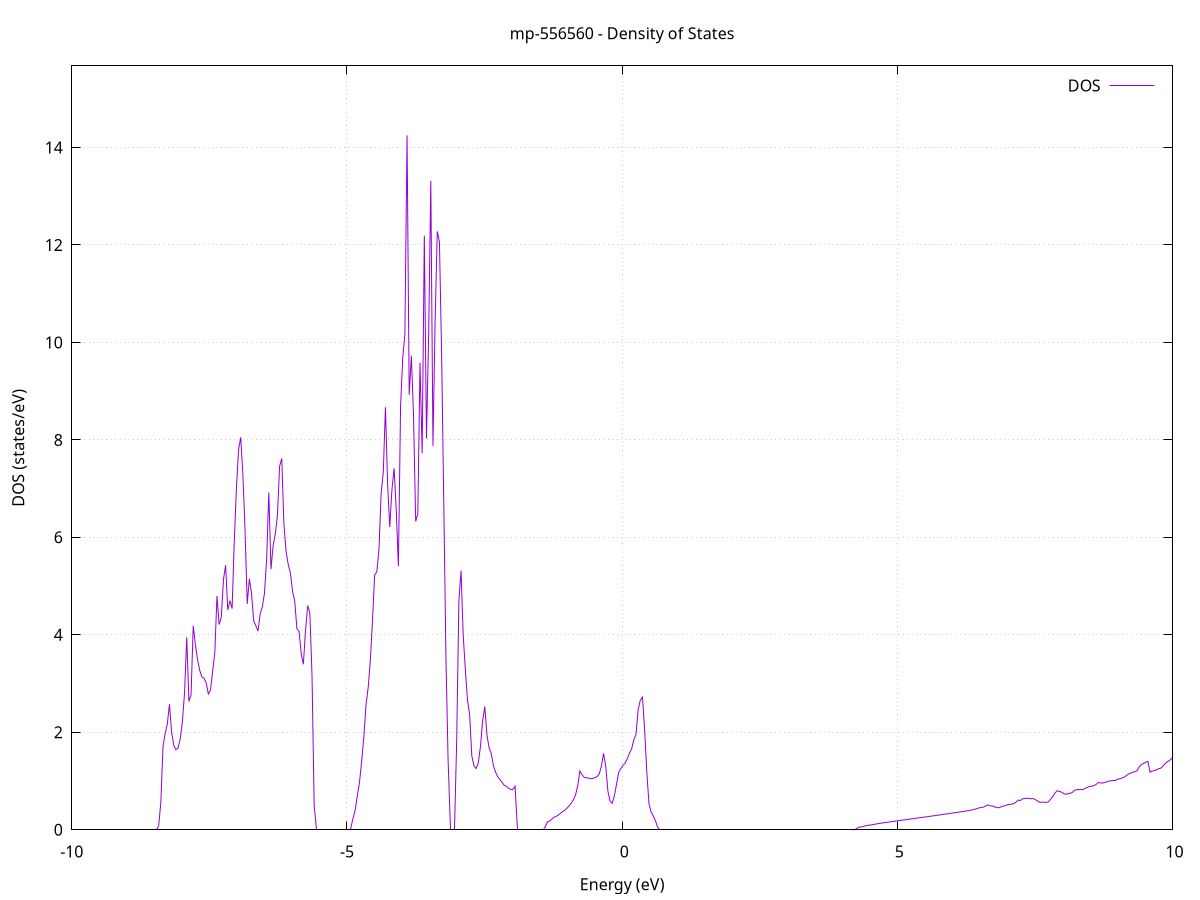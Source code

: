 set title 'mp-556560 - Density of States'
set xlabel 'Energy (eV)'
set ylabel 'DOS (states/eV)'
set grid
set xrange [-10:10]
set yrange [0:15.674]
set xzeroaxis lt -1
set terminal png size 800,600
set output 'mp-556560_dos_gnuplot.png'
plot '-' using 1:2 with lines title 'DOS'
-55.750600 0.000000
-55.711300 0.000000
-55.672100 0.000000
-55.632900 0.000000
-55.593600 0.000000
-55.554400 0.000000
-55.515100 0.000000
-55.475900 0.000000
-55.436600 0.000000
-55.397400 0.000000
-55.358100 0.000000
-55.318900 0.000000
-55.279700 0.000000
-55.240400 0.000000
-55.201200 0.000000
-55.161900 0.000000
-55.122700 0.000000
-55.083400 0.000000
-55.044200 0.000000
-55.004900 0.000000
-54.965700 0.000000
-54.926500 0.000000
-54.887200 0.000000
-54.848000 0.000000
-54.808700 0.000000
-54.769500 0.000000
-54.730200 0.000000
-54.691000 0.000000
-54.651700 0.000000
-54.612500 0.000000
-54.573300 0.000000
-54.534000 0.000000
-54.494800 0.000000
-54.455500 0.000000
-54.416300 0.000000
-54.377000 0.000000
-54.337800 0.000000
-54.298500 0.000000
-54.259300 0.000000
-54.220100 0.000000
-54.180800 0.000000
-54.141600 0.000000
-54.102300 0.000000
-54.063100 0.000000
-54.023800 0.000000
-53.984600 0.000000
-53.945300 0.000000
-53.906100 0.000000
-53.866800 0.000000
-53.827600 0.000000
-53.788400 0.000000
-53.749100 0.000000
-53.709900 0.000000
-53.670600 0.000000
-53.631400 0.000000
-53.592100 0.000000
-53.552900 0.000000
-53.513600 0.000000
-53.474400 0.000000
-53.435200 0.000000
-53.395900 0.000000
-53.356700 0.000000
-53.317400 0.000000
-53.278200 0.000000
-53.238900 0.000000
-53.199700 0.000000
-53.160400 0.000000
-53.121200 0.000000
-53.082000 0.000000
-53.042700 0.000000
-53.003500 0.000000
-52.964200 0.000000
-52.925000 0.000000
-52.885700 0.000000
-52.846500 0.000000
-52.807200 0.000000
-52.768000 0.000000
-52.728800 0.000000
-52.689500 0.000000
-52.650300 0.000000
-52.611000 0.000000
-52.571800 0.000000
-52.532500 0.000000
-52.493300 0.000000
-52.454000 0.000000
-52.414800 0.000000
-52.375600 0.000000
-52.336300 0.000000
-52.297100 0.000000
-52.257800 0.000000
-52.218600 0.000000
-52.179300 0.000000
-52.140100 0.000000
-52.100800 0.000000
-52.061600 0.000000
-52.022400 0.000000
-51.983100 736.785600
-51.943900 0.000000
-51.904600 0.000000
-51.865400 0.000000
-51.826100 0.000000
-51.786900 0.000000
-51.747600 0.000000
-51.708400 0.000000
-51.669200 0.000000
-51.629900 0.000000
-51.590700 0.000000
-51.551400 0.000000
-51.512200 0.000000
-51.472900 0.000000
-51.433700 0.000000
-51.394400 0.000000
-51.355200 0.000000
-51.315900 0.000000
-51.276700 0.000000
-51.237500 0.000000
-51.198200 0.000000
-51.159000 0.000000
-51.119700 0.000000
-51.080500 0.000000
-51.041200 0.000000
-51.002000 0.000000
-50.962700 0.000000
-50.923500 0.000000
-50.884300 0.000000
-50.845000 0.000000
-50.805800 0.000000
-50.766500 0.000000
-50.727300 0.000000
-50.688000 0.000000
-50.648800 0.000000
-50.609500 0.000000
-50.570300 0.000000
-50.531100 0.000000
-50.491800 0.000000
-50.452600 0.000000
-50.413300 0.000000
-50.374100 0.000000
-50.334800 0.000000
-50.295600 0.000000
-50.256300 0.000000
-50.217100 0.000000
-50.177900 0.000000
-50.138600 0.000000
-50.099400 0.000000
-50.060100 0.000000
-50.020900 0.000000
-49.981600 0.000000
-49.942400 0.000000
-49.903100 0.000000
-49.863900 0.000000
-49.824700 0.000000
-49.785400 0.000000
-49.746200 0.000000
-49.706900 0.000000
-49.667700 0.000000
-49.628400 0.000000
-49.589200 0.000000
-49.549900 0.000000
-49.510700 0.000000
-49.471500 0.000000
-49.432200 0.000000
-49.393000 0.000000
-49.353700 0.000000
-49.314500 0.000000
-49.275200 0.000000
-49.236000 0.000000
-49.196700 0.000000
-49.157500 0.000000
-49.118200 0.000000
-49.079000 0.000000
-49.039800 0.000000
-49.000500 0.000000
-48.961300 0.000000
-48.922000 0.000000
-48.882800 0.000000
-48.843500 0.000000
-48.804300 0.000000
-48.765000 0.000000
-48.725800 0.000000
-48.686600 0.000000
-48.647300 0.000000
-48.608100 0.000000
-48.568800 0.000000
-48.529600 0.000000
-48.490300 0.000000
-48.451100 0.000000
-48.411800 0.000000
-48.372600 0.000000
-48.333400 0.000000
-48.294100 0.000000
-48.254900 0.000000
-48.215600 0.000000
-48.176400 0.000000
-48.137100 0.000000
-48.097900 0.000000
-48.058600 0.000000
-48.019400 0.000000
-47.980200 0.000000
-47.940900 0.000000
-47.901700 0.000000
-47.862400 0.000000
-47.823200 0.000000
-47.783900 0.000000
-47.744700 0.000000
-47.705400 0.000000
-47.666200 0.000000
-47.627000 0.000000
-47.587700 0.000000
-47.548500 0.000000
-47.509200 0.000000
-47.470000 0.000000
-47.430700 0.000000
-47.391500 0.000000
-47.352200 0.000000
-47.313000 0.000000
-47.273800 0.000000
-47.234500 0.000000
-47.195300 0.000000
-47.156000 0.000000
-47.116800 0.000000
-47.077500 0.000000
-47.038300 0.000000
-46.999000 0.000000
-46.959800 0.000000
-46.920500 0.000000
-46.881300 0.000000
-46.842100 0.000000
-46.802800 0.000000
-46.763600 0.000000
-46.724300 0.000000
-46.685100 0.000000
-46.645800 0.000000
-46.606600 0.000000
-46.567300 0.000000
-46.528100 0.000000
-46.488900 0.000000
-46.449600 0.000000
-46.410400 0.000000
-46.371100 0.000000
-46.331900 0.000000
-46.292600 0.000000
-46.253400 0.000000
-46.214100 0.000000
-46.174900 0.000000
-46.135700 0.000000
-46.096400 0.000000
-46.057200 0.000000
-46.017900 0.000000
-45.978700 0.000000
-45.939400 0.000000
-45.900200 0.000000
-45.860900 0.000000
-45.821700 0.000000
-45.782500 0.000000
-45.743200 0.000000
-45.704000 0.000000
-45.664700 0.000000
-45.625500 0.000000
-45.586200 0.000000
-45.547000 0.000000
-45.507700 0.000000
-45.468500 0.000000
-45.429300 0.000000
-45.390000 0.000000
-45.350800 0.000000
-45.311500 0.000000
-45.272300 0.000000
-45.233000 0.000000
-45.193800 0.000000
-45.154500 0.000000
-45.115300 0.000000
-45.076100 0.000000
-45.036800 0.000000
-44.997600 0.000000
-44.958300 0.000000
-44.919100 0.000000
-44.879800 0.000000
-44.840600 0.000000
-44.801300 0.000000
-44.762100 0.000000
-44.722800 0.000000
-44.683600 0.000000
-44.644400 0.000000
-44.605100 0.000000
-44.565900 0.000000
-44.526600 0.000000
-44.487400 0.000000
-44.448100 0.000000
-44.408900 0.000000
-44.369600 0.000000
-44.330400 0.000000
-44.291200 0.000000
-44.251900 0.000000
-44.212700 0.000000
-44.173400 0.000000
-44.134200 0.000000
-44.094900 0.000000
-44.055700 0.000000
-44.016400 0.000000
-43.977200 0.000000
-43.938000 0.000000
-43.898700 0.000000
-43.859500 0.000000
-43.820200 0.000000
-43.781000 0.000000
-43.741700 0.000000
-43.702500 0.000000
-43.663200 0.000000
-43.624000 0.000000
-43.584800 0.000000
-43.545500 0.000000
-43.506300 0.000000
-43.467000 0.000000
-43.427800 0.000000
-43.388500 0.000000
-43.349300 0.000000
-43.310000 0.000000
-43.270800 0.000000
-43.231600 0.000000
-43.192300 0.000000
-43.153100 0.000000
-43.113800 0.000000
-43.074600 0.000000
-43.035300 0.000000
-42.996100 0.000000
-42.956800 0.000000
-42.917600 0.000000
-42.878400 0.000000
-42.839100 0.000000
-42.799900 0.000000
-42.760600 0.000000
-42.721400 0.000000
-42.682100 0.000000
-42.642900 0.000000
-42.603600 0.000000
-42.564400 0.000000
-42.525100 0.000000
-42.485900 0.000000
-42.446700 0.000000
-42.407400 0.000000
-42.368200 0.000000
-42.328900 0.000000
-42.289700 0.000000
-42.250400 0.000000
-42.211200 0.000000
-42.171900 0.000000
-42.132700 0.000000
-42.093500 0.000000
-42.054200 0.000000
-42.015000 0.000000
-41.975700 0.000000
-41.936500 0.000000
-41.897200 0.000000
-41.858000 0.000000
-41.818700 0.000000
-41.779500 0.000000
-41.740300 0.000000
-41.701000 0.000000
-41.661800 0.000000
-41.622500 0.000000
-41.583300 0.000000
-41.544000 0.000000
-41.504800 0.000000
-41.465500 0.000000
-41.426300 0.000000
-41.387100 0.000000
-41.347800 0.000000
-41.308600 0.000000
-41.269300 0.000000
-41.230100 0.000000
-41.190800 0.000000
-41.151600 0.000000
-41.112300 0.000000
-41.073100 0.000000
-41.033900 0.000000
-40.994600 0.000000
-40.955400 0.000000
-40.916100 0.000000
-40.876900 0.000000
-40.837600 0.000000
-40.798400 0.000000
-40.759100 0.000000
-40.719900 0.000000
-40.680700 0.000000
-40.641400 0.000000
-40.602200 0.000000
-40.562900 0.000000
-40.523700 0.000000
-40.484400 0.000000
-40.445200 0.000000
-40.405900 0.000000
-40.366700 0.000000
-40.327500 0.000000
-40.288200 0.000000
-40.249000 0.000000
-40.209700 0.000000
-40.170500 0.000000
-40.131200 0.000000
-40.092000 0.000000
-40.052700 0.000000
-40.013500 0.000000
-39.974200 0.000000
-39.935000 0.000000
-39.895800 0.000000
-39.856500 0.000000
-39.817300 0.000000
-39.778000 0.000000
-39.738800 0.000000
-39.699500 0.000000
-39.660300 0.000000
-39.621000 0.000000
-39.581800 0.000000
-39.542600 0.000000
-39.503300 0.000000
-39.464100 0.000000
-39.424800 0.000000
-39.385600 0.000000
-39.346300 0.000000
-39.307100 0.000000
-39.267800 0.000000
-39.228600 0.000000
-39.189400 0.000000
-39.150100 0.000000
-39.110900 0.000000
-39.071600 0.000000
-39.032400 0.000000
-38.993100 0.000000
-38.953900 0.000000
-38.914600 0.000000
-38.875400 0.000000
-38.836200 0.000000
-38.796900 0.000000
-38.757700 0.000000
-38.718400 0.000000
-38.679200 0.000000
-38.639900 0.000000
-38.600700 0.000000
-38.561400 0.000000
-38.522200 0.000000
-38.483000 0.000000
-38.443700 0.000000
-38.404500 0.000000
-38.365200 0.000000
-38.326000 0.000000
-38.286700 0.000000
-38.247500 0.000000
-38.208200 0.000000
-38.169000 0.000000
-38.129800 0.000000
-38.090500 0.000000
-38.051300 0.000000
-38.012000 0.000000
-37.972800 0.000000
-37.933500 0.000000
-37.894300 0.000000
-37.855000 0.000000
-37.815800 0.000000
-37.776500 0.000000
-37.737300 0.000000
-37.698100 0.000000
-37.658800 0.000000
-37.619600 0.000000
-37.580300 0.000000
-37.541100 0.000000
-37.501800 0.000000
-37.462600 0.000000
-37.423300 0.000000
-37.384100 0.000000
-37.344900 0.000000
-37.305600 0.000000
-37.266400 0.000000
-37.227100 0.000000
-37.187900 0.000000
-37.148600 0.000000
-37.109400 0.000000
-37.070100 0.000000
-37.030900 0.000000
-36.991700 0.000000
-36.952400 0.000000
-36.913200 0.000000
-36.873900 0.000000
-36.834700 0.000000
-36.795400 0.000000
-36.756200 0.000000
-36.716900 0.000000
-36.677700 0.000000
-36.638500 0.000000
-36.599200 0.000000
-36.560000 0.000000
-36.520700 0.000000
-36.481500 0.000000
-36.442200 0.000000
-36.403000 0.000000
-36.363700 0.000000
-36.324500 0.000000
-36.285300 0.000000
-36.246000 0.000000
-36.206800 0.000000
-36.167500 0.000000
-36.128300 0.000000
-36.089000 0.000000
-36.049800 0.000000
-36.010500 0.000000
-35.971300 0.000000
-35.932100 0.000000
-35.892800 0.000000
-35.853600 0.000000
-35.814300 0.000000
-35.775100 0.000000
-35.735800 0.000000
-35.696600 0.000000
-35.657300 0.000000
-35.618100 0.000000
-35.578800 0.000000
-35.539600 0.000000
-35.500400 0.000000
-35.461100 0.000000
-35.421900 0.000000
-35.382600 0.000000
-35.343400 0.000000
-35.304100 0.000000
-35.264900 0.000000
-35.225600 0.000000
-35.186400 0.000000
-35.147200 0.000000
-35.107900 0.000000
-35.068700 0.000000
-35.029400 0.000000
-34.990200 0.000000
-34.950900 0.000000
-34.911700 0.000000
-34.872400 0.000000
-34.833200 0.000000
-34.794000 0.000000
-34.754700 0.000000
-34.715500 0.000000
-34.676200 0.000000
-34.637000 0.000000
-34.597700 0.000000
-34.558500 0.000000
-34.519200 0.000000
-34.480000 0.000000
-34.440800 0.000000
-34.401500 0.000000
-34.362300 0.000000
-34.323000 0.000000
-34.283800 0.000000
-34.244500 0.000000
-34.205300 0.000000
-34.166000 0.000000
-34.126800 0.000000
-34.087600 0.000000
-34.048300 0.000000
-34.009100 0.000000
-33.969800 0.000000
-33.930600 0.000000
-33.891300 0.000000
-33.852100 0.000000
-33.812800 0.000000
-33.773600 0.000000
-33.734400 0.000000
-33.695100 0.000000
-33.655900 0.000000
-33.616600 0.000000
-33.577400 0.000000
-33.538100 0.000000
-33.498900 0.000000
-33.459600 0.000000
-33.420400 0.000000
-33.381100 0.000000
-33.341900 0.000000
-33.302700 0.000000
-33.263400 0.000000
-33.224200 0.000000
-33.184900 0.000000
-33.145700 0.000000
-33.106400 0.000000
-33.067200 0.000000
-33.027900 0.000000
-32.988700 0.000000
-32.949500 0.000000
-32.910200 0.000000
-32.871000 0.000000
-32.831700 0.000000
-32.792500 0.000000
-32.753200 0.000000
-32.714000 0.000000
-32.674700 0.000000
-32.635500 0.000000
-32.596300 0.000000
-32.557000 0.000000
-32.517800 0.000000
-32.478500 0.000000
-32.439300 0.000000
-32.400000 0.000000
-32.360800 0.000000
-32.321500 0.000000
-32.282300 0.000000
-32.243100 0.000000
-32.203800 0.000000
-32.164600 0.000000
-32.125300 0.000000
-32.086100 0.000000
-32.046800 0.000000
-32.007600 0.000000
-31.968300 0.000000
-31.929100 0.000000
-31.889900 0.000000
-31.850600 0.000000
-31.811400 0.000000
-31.772100 0.000000
-31.732900 0.000000
-31.693600 0.000000
-31.654400 0.000000
-31.615100 0.000000
-31.575900 0.000000
-31.536700 0.000000
-31.497400 0.000000
-31.458200 0.000000
-31.418900 0.000000
-31.379700 0.000000
-31.340400 0.000000
-31.301200 0.000000
-31.261900 0.000000
-31.222700 0.000000
-31.183500 0.000000
-31.144200 0.000000
-31.105000 0.000000
-31.065700 0.000000
-31.026500 0.000000
-30.987200 0.000000
-30.948000 0.000000
-30.908700 0.000000
-30.869500 0.000000
-30.830200 0.000000
-30.791000 0.000000
-30.751800 0.000000
-30.712500 0.000000
-30.673300 0.000000
-30.634000 0.000000
-30.594800 0.000000
-30.555500 0.000000
-30.516300 0.000000
-30.477000 0.000000
-30.437800 0.000000
-30.398600 0.000000
-30.359300 0.000000
-30.320100 0.000000
-30.280800 0.000000
-30.241600 0.000000
-30.202300 0.000000
-30.163100 0.000000
-30.123800 0.000000
-30.084600 0.000000
-30.045400 0.000000
-30.006100 0.000000
-29.966900 0.000000
-29.927600 0.000000
-29.888400 0.000000
-29.849100 0.000000
-29.809900 0.000000
-29.770600 0.000000
-29.731400 0.000000
-29.692200 0.000000
-29.652900 0.000000
-29.613700 0.000000
-29.574400 0.000000
-29.535200 0.000000
-29.495900 0.000000
-29.456700 0.000000
-29.417400 0.000000
-29.378200 0.000000
-29.339000 0.000000
-29.299700 0.000000
-29.260500 0.000000
-29.221200 0.000000
-29.182000 0.000000
-29.142700 0.000000
-29.103500 0.000000
-29.064200 0.000000
-29.025000 0.000000
-28.985800 0.000000
-28.946500 0.000000
-28.907300 0.000000
-28.868000 0.000000
-28.828800 0.000000
-28.789500 0.000000
-28.750300 0.000000
-28.711000 0.000000
-28.671800 0.000000
-28.632500 0.000000
-28.593300 0.000000
-28.554100 0.000000
-28.514800 0.000000
-28.475600 0.000000
-28.436300 0.000000
-28.397100 0.000000
-28.357800 0.000000
-28.318600 0.000000
-28.279300 0.000000
-28.240100 0.000000
-28.200900 0.000000
-28.161600 0.000000
-28.122400 0.000000
-28.083100 0.000000
-28.043900 0.000000
-28.004600 0.000000
-27.965400 0.000000
-27.926100 0.000000
-27.886900 0.000000
-27.847700 0.000000
-27.808400 0.000000
-27.769200 0.000000
-27.729900 0.000000
-27.690700 0.000000
-27.651400 0.000000
-27.612200 0.000000
-27.572900 0.000000
-27.533700 0.000000
-27.494500 0.000000
-27.455200 0.000000
-27.416000 0.000000
-27.376700 0.000000
-27.337500 0.000000
-27.298200 0.000000
-27.259000 0.000000
-27.219700 0.000000
-27.180500 0.000000
-27.141300 0.000000
-27.102000 0.000000
-27.062800 0.000000
-27.023500 0.000000
-26.984300 0.000000
-26.945000 0.000000
-26.905800 0.000000
-26.866500 0.000000
-26.827300 0.000000
-26.788100 0.000000
-26.748800 0.000000
-26.709600 0.000000
-26.670300 0.000000
-26.631100 0.000000
-26.591800 0.000000
-26.552600 0.000000
-26.513300 0.000000
-26.474100 0.000000
-26.434800 0.000000
-26.395600 0.000000
-26.356400 0.000000
-26.317100 0.000000
-26.277900 0.000000
-26.238600 0.000000
-26.199400 0.000000
-26.160100 0.000000
-26.120900 0.000000
-26.081600 0.000000
-26.042400 0.000000
-26.003200 0.000000
-25.963900 0.000000
-25.924700 0.000000
-25.885400 0.000000
-25.846200 0.000000
-25.806900 0.000000
-25.767700 0.000000
-25.728400 0.000000
-25.689200 0.000000
-25.650000 0.000000
-25.610700 0.000000
-25.571500 0.000000
-25.532200 0.000000
-25.493000 0.000000
-25.453700 0.000000
-25.414500 0.000000
-25.375200 0.000000
-25.336000 0.000000
-25.296800 0.000000
-25.257500 0.000000
-25.218300 0.000000
-25.179000 0.000000
-25.139800 0.000000
-25.100500 0.000000
-25.061300 0.000000
-25.022000 0.000000
-24.982800 0.000000
-24.943600 0.000000
-24.904300 0.000000
-24.865100 0.000000
-24.825800 0.000000
-24.786600 0.000000
-24.747300 0.000000
-24.708100 0.000000
-24.668800 0.000000
-24.629600 0.000000
-24.590400 0.000000
-24.551100 0.000000
-24.511900 0.000000
-24.472600 0.000000
-24.433400 0.000000
-24.394100 0.000000
-24.354900 0.000000
-24.315600 0.000000
-24.276400 0.000000
-24.237100 0.000000
-24.197900 0.000000
-24.158700 0.000000
-24.119400 0.000000
-24.080200 0.000000
-24.040900 0.000000
-24.001700 0.000000
-23.962400 0.471400
-23.923200 1.208700
-23.883900 1.834800
-23.844700 2.603400
-23.805500 4.144700
-23.766200 4.759000
-23.727000 4.999200
-23.687700 6.467000
-23.648500 6.622300
-23.609200 4.582900
-23.570000 4.109100
-23.530700 3.773000
-23.491500 3.454900
-23.452300 2.899300
-23.413000 10.009800
-23.373800 11.331000
-23.334500 15.109400
-23.295300 10.676300
-23.256000 1.472700
-23.216800 34.772000
-23.177500 0.000000
-23.138300 0.000000
-23.099100 0.000000
-23.059800 0.000000
-23.020600 0.000000
-22.981300 0.000000
-22.942100 0.000000
-22.902800 0.000000
-22.863600 0.000000
-22.824300 0.000000
-22.785100 0.000000
-22.745900 0.000000
-22.706600 0.000000
-22.667400 0.000000
-22.628100 0.000000
-22.588900 0.000000
-22.549600 0.000000
-22.510400 0.000000
-22.471100 0.000000
-22.431900 0.000000
-22.392700 0.000000
-22.353400 0.000000
-22.314200 0.000000
-22.274900 0.000000
-22.235700 0.000000
-22.196400 0.000000
-22.157200 0.000000
-22.117900 0.000000
-22.078700 0.000000
-22.039400 0.000000
-22.000200 0.000000
-21.961000 0.000000
-21.921700 0.000000
-21.882500 0.000000
-21.843200 0.000000
-21.804000 0.000000
-21.764700 0.000000
-21.725500 0.000000
-21.686200 0.000000
-21.647000 0.000000
-21.607800 0.000000
-21.568500 0.000000
-21.529300 0.000000
-21.490000 0.000000
-21.450800 0.000000
-21.411500 0.000000
-21.372300 0.000000
-21.333000 0.000000
-21.293800 0.000000
-21.254600 0.000000
-21.215300 0.000000
-21.176100 0.000000
-21.136800 0.000000
-21.097600 0.000000
-21.058300 0.000000
-21.019100 0.000000
-20.979800 0.000000
-20.940600 0.000000
-20.901400 0.000000
-20.862100 0.000000
-20.822900 0.000000
-20.783600 0.000000
-20.744400 0.000000
-20.705100 0.000000
-20.665900 0.000000
-20.626600 0.000000
-20.587400 0.000000
-20.548200 0.000000
-20.508900 0.000000
-20.469700 0.000000
-20.430400 0.000000
-20.391200 0.000000
-20.351900 0.000000
-20.312700 0.000000
-20.273400 0.000000
-20.234200 0.000000
-20.195000 0.000000
-20.155700 0.000000
-20.116500 0.000000
-20.077200 0.000000
-20.038000 0.000000
-19.998700 0.000000
-19.959500 0.000000
-19.920200 0.000000
-19.881000 0.000000
-19.841800 0.000000
-19.802500 0.000000
-19.763300 0.000000
-19.724000 0.000000
-19.684800 0.000000
-19.645500 0.000000
-19.606300 0.000000
-19.567000 0.000000
-19.527800 0.000000
-19.488500 0.000000
-19.449300 0.000000
-19.410100 0.000000
-19.370800 0.000000
-19.331600 0.000000
-19.292300 0.000000
-19.253100 0.000000
-19.213800 0.000000
-19.174600 0.000000
-19.135300 0.000000
-19.096100 0.000000
-19.056900 0.000000
-19.017600 0.000000
-18.978400 0.000000
-18.939100 0.000000
-18.899900 0.000000
-18.860600 0.000000
-18.821400 0.000000
-18.782100 0.000000
-18.742900 0.000000
-18.703700 0.000000
-18.664400 0.000000
-18.625200 0.000000
-18.585900 0.000000
-18.546700 0.000000
-18.507400 0.000000
-18.468200 0.000000
-18.428900 0.000000
-18.389700 0.000000
-18.350500 0.000000
-18.311200 0.000000
-18.272000 0.000000
-18.232700 0.000000
-18.193500 0.000000
-18.154200 0.000000
-18.115000 0.000000
-18.075700 0.000000
-18.036500 0.000000
-17.997300 0.000000
-17.958000 0.000000
-17.918800 0.000000
-17.879500 0.000000
-17.840300 0.000000
-17.801000 0.000000
-17.761800 0.000000
-17.722500 0.000000
-17.683300 0.000000
-17.644100 0.000000
-17.604800 0.000000
-17.565600 0.000000
-17.526300 0.000000
-17.487100 0.000000
-17.447800 0.000000
-17.408600 0.000000
-17.369300 0.000000
-17.330100 0.000000
-17.290800 0.000000
-17.251600 0.000000
-17.212400 0.000000
-17.173100 0.000000
-17.133900 0.000000
-17.094600 0.000000
-17.055400 0.000000
-17.016100 0.000000
-16.976900 0.000000
-16.937600 0.000000
-16.898400 0.000000
-16.859200 0.000000
-16.819900 0.000000
-16.780700 0.000000
-16.741400 0.000000
-16.702200 0.000000
-16.662900 0.000000
-16.623700 0.000000
-16.584400 0.000000
-16.545200 0.000000
-16.506000 0.000000
-16.466700 0.000000
-16.427500 0.000000
-16.388200 0.000000
-16.349000 0.000000
-16.309700 0.000000
-16.270500 0.000000
-16.231200 0.000000
-16.192000 0.000000
-16.152800 0.000000
-16.113500 0.000000
-16.074300 0.000000
-16.035000 0.000000
-15.995800 0.000000
-15.956500 0.000000
-15.917300 0.000000
-15.878000 0.000000
-15.838800 0.000000
-15.799600 0.000000
-15.760300 0.000000
-15.721100 0.000000
-15.681800 0.000000
-15.642600 0.000000
-15.603300 0.000000
-15.564100 0.000000
-15.524800 0.000000
-15.485600 0.000000
-15.446400 0.000000
-15.407100 0.000000
-15.367900 0.000000
-15.328600 0.000000
-15.289400 0.000000
-15.250100 0.000000
-15.210900 0.000000
-15.171600 0.000000
-15.132400 0.000000
-15.093100 0.000000
-15.053900 0.000000
-15.014700 0.000000
-14.975400 0.000000
-14.936200 0.000000
-14.896900 0.000000
-14.857700 0.000000
-14.818400 0.000000
-14.779200 0.000000
-14.739900 0.000000
-14.700700 0.000000
-14.661500 0.000000
-14.622200 0.000000
-14.583000 0.000000
-14.543700 0.000000
-14.504500 0.000000
-14.465200 0.000000
-14.426000 0.000000
-14.386700 0.000000
-14.347500 0.000000
-14.308300 0.000000
-14.269000 0.000000
-14.229800 0.000000
-14.190500 0.000000
-14.151300 0.000000
-14.112000 0.000000
-14.072800 0.000000
-14.033500 0.000000
-13.994300 0.000000
-13.955100 0.000000
-13.915800 0.000000
-13.876600 0.000000
-13.837300 0.000000
-13.798100 0.000000
-13.758800 0.000000
-13.719600 0.000000
-13.680300 0.000000
-13.641100 0.000000
-13.601900 0.000000
-13.562600 0.000000
-13.523400 0.000000
-13.484100 0.000000
-13.444900 0.000000
-13.405600 0.000000
-13.366400 0.000000
-13.327100 0.000000
-13.287900 0.000000
-13.248700 0.000000
-13.209400 0.000000
-13.170200 0.000000
-13.130900 0.000000
-13.091700 0.000000
-13.052400 0.000000
-13.013200 0.000000
-12.973900 0.000000
-12.934700 0.000000
-12.895400 0.000000
-12.856200 0.000000
-12.817000 0.000000
-12.777700 0.000000
-12.738500 0.000000
-12.699200 0.000000
-12.660000 0.000000
-12.620700 0.000000
-12.581500 0.000000
-12.542200 0.000000
-12.503000 0.000000
-12.463800 0.000000
-12.424500 0.000000
-12.385300 0.000000
-12.346000 0.000000
-12.306800 0.000000
-12.267500 0.000000
-12.228300 0.000000
-12.189000 0.000000
-12.149800 0.000000
-12.110600 0.000000
-12.071300 0.000000
-12.032100 0.000000
-11.992800 0.000000
-11.953600 0.000000
-11.914300 0.000000
-11.875100 0.000000
-11.835800 0.000000
-11.796600 0.000000
-11.757400 0.000000
-11.718100 0.000000
-11.678900 0.000000
-11.639600 0.000000
-11.600400 0.000000
-11.561100 0.000000
-11.521900 0.000000
-11.482600 0.000000
-11.443400 0.000000
-11.404200 0.000000
-11.364900 0.000000
-11.325700 0.000000
-11.286400 0.000000
-11.247200 0.000000
-11.207900 0.000000
-11.168700 0.000000
-11.129400 0.000000
-11.090200 0.000000
-11.051000 0.000000
-11.011700 0.000000
-10.972500 0.000000
-10.933200 0.000000
-10.894000 0.000000
-10.854700 0.000000
-10.815500 0.000000
-10.776200 0.000000
-10.737000 0.000000
-10.697700 0.000000
-10.658500 0.000000
-10.619300 0.000000
-10.580000 0.000000
-10.540800 0.000000
-10.501500 0.000000
-10.462300 0.000000
-10.423000 0.000000
-10.383800 0.000000
-10.344500 0.000000
-10.305300 0.000000
-10.266100 0.000000
-10.226800 0.000000
-10.187600 0.000000
-10.148300 0.000000
-10.109100 0.000000
-10.069800 0.000000
-10.030600 0.000000
-9.991300 0.000000
-9.952100 0.000000
-9.912900 0.000000
-9.873600 0.000000
-9.834400 0.000000
-9.795100 0.000000
-9.755900 0.000000
-9.716600 0.000000
-9.677400 0.000000
-9.638100 0.000000
-9.598900 0.000000
-9.559700 0.000000
-9.520400 0.000000
-9.481200 0.000000
-9.441900 0.000000
-9.402700 0.000000
-9.363400 0.000000
-9.324200 0.000000
-9.284900 0.000000
-9.245700 0.000000
-9.206500 0.000000
-9.167200 0.000000
-9.128000 0.000000
-9.088700 0.000000
-9.049500 0.000000
-9.010200 0.000000
-8.971000 0.000000
-8.931700 0.000000
-8.892500 0.000000
-8.853300 0.000000
-8.814000 0.000000
-8.774800 0.000000
-8.735500 0.000000
-8.696300 0.000000
-8.657000 0.000000
-8.617800 0.000000
-8.578500 0.000000
-8.539300 0.000000
-8.500100 0.000000
-8.460800 0.000000
-8.421600 0.075600
-8.382300 0.560300
-8.343100 1.699400
-8.303800 1.975500
-8.264600 2.168100
-8.225300 2.575200
-8.186100 1.998500
-8.146800 1.731100
-8.107600 1.645400
-8.068400 1.678800
-8.029100 1.871600
-7.989900 2.222400
-7.950600 2.819100
-7.911400 3.951100
-7.872100 2.631300
-7.832900 2.768800
-7.793600 4.185200
-7.754400 3.797600
-7.715200 3.491600
-7.675900 3.273900
-7.636700 3.137300
-7.597400 3.109000
-7.558200 3.018000
-7.518900 2.787400
-7.479700 2.869200
-7.440400 3.255000
-7.401200 3.632600
-7.362000 4.796700
-7.322700 4.210000
-7.283500 4.359700
-7.244200 5.135400
-7.205000 5.427800
-7.165700 4.509000
-7.126500 4.702300
-7.087200 4.538200
-7.048000 5.900600
-7.008800 7.006000
-6.969500 7.800000
-6.930300 8.052500
-6.891000 7.282200
-6.851800 6.150800
-6.812500 4.635200
-6.773300 5.149500
-6.734000 4.851700
-6.694800 4.289500
-6.655600 4.184900
-6.616300 4.077200
-6.577100 4.432800
-6.537800 4.573300
-6.498600 4.853900
-6.459300 5.561600
-6.420100 6.920900
-6.380800 5.348700
-6.341600 5.828400
-6.302400 6.067900
-6.263100 6.454900
-6.223900 7.460800
-6.184600 7.619400
-6.145400 6.262800
-6.106100 5.706700
-6.066900 5.441100
-6.027600 5.268300
-5.988400 4.892600
-5.949100 4.697100
-5.909900 4.125100
-5.870700 4.072400
-5.831400 3.617000
-5.792200 3.395700
-5.752900 4.093300
-5.713700 4.599400
-5.674400 4.454300
-5.635200 3.166700
-5.595900 0.499900
-5.556700 0.000000
-5.517500 0.000000
-5.478200 0.000000
-5.439000 0.000000
-5.399700 0.000000
-5.360500 0.000000
-5.321200 0.000000
-5.282000 0.000000
-5.242700 0.000000
-5.203500 0.000000
-5.164300 0.000000
-5.125000 0.000000
-5.085800 0.000000
-5.046500 0.000000
-5.007300 0.000000
-4.968000 0.000000
-4.928800 0.000000
-4.889500 0.238900
-4.850300 0.405800
-4.811100 0.704500
-4.771800 0.978800
-4.732600 1.414500
-4.693300 1.910500
-4.654100 2.560700
-4.614800 2.915800
-4.575600 3.469700
-4.536300 4.289900
-4.497100 5.225100
-4.457900 5.291700
-4.418600 5.743600
-4.379400 6.901800
-4.340100 7.335300
-4.300900 8.669600
-4.261600 7.084900
-4.222400 6.212600
-4.183100 6.975300
-4.143900 7.417200
-4.104700 6.561400
-4.065400 5.408300
-4.026200 8.686600
-3.986900 9.682100
-3.947700 10.163400
-3.908400 14.249000
-3.869200 8.927100
-3.829900 9.726500
-3.790700 8.507200
-3.751400 6.327700
-3.712200 6.490900
-3.673000 9.581000
-3.633700 7.724500
-3.594500 12.192000
-3.555200 8.029700
-3.516000 10.140300
-3.476700 13.317400
-3.437500 7.877900
-3.398200 10.455700
-3.359000 12.279000
-3.319800 12.063500
-3.280500 9.776200
-3.241300 6.744500
-3.202000 3.553500
-3.162800 1.434000
-3.123500 0.000000
-3.084300 0.000000
-3.045000 0.000000
-3.005800 1.859500
-2.966600 4.696800
-2.927300 5.314700
-2.888100 3.992000
-2.848800 3.285700
-2.809600 2.653100
-2.770300 2.353700
-2.731100 1.512600
-2.691800 1.308100
-2.652600 1.257100
-2.613400 1.374600
-2.574100 1.712400
-2.534900 2.236400
-2.495600 2.528800
-2.456400 1.945100
-2.417100 1.679100
-2.377900 1.565600
-2.338600 1.313900
-2.299400 1.181700
-2.260200 1.089800
-2.220900 1.031100
-2.181700 0.973900
-2.142400 0.913300
-2.103200 0.892100
-2.063900 0.849400
-2.024700 0.828700
-1.985400 0.826600
-1.946200 0.894900
-1.907000 0.000000
-1.867700 0.000000
-1.828500 0.000000
-1.789200 0.000000
-1.750000 0.000000
-1.710700 0.000000
-1.671500 0.000000
-1.632200 0.000000
-1.593000 0.000000
-1.553700 0.000000
-1.514500 0.000000
-1.475300 0.000000
-1.436000 0.000000
-1.396800 0.063800
-1.357500 0.161000
-1.318300 0.177900
-1.279000 0.217700
-1.239800 0.255400
-1.200500 0.273800
-1.161300 0.300600
-1.122100 0.337300
-1.082800 0.370600
-1.043600 0.401300
-1.004300 0.441100
-0.965100 0.487200
-0.925800 0.544400
-0.886600 0.613100
-0.847300 0.714300
-0.808100 0.896700
-0.768900 1.205800
-0.729600 1.131900
-0.690400 1.076800
-0.651100 1.064300
-0.611900 1.063400
-0.572600 1.046900
-0.533400 1.052800
-0.494100 1.069300
-0.454900 1.093300
-0.415700 1.145200
-0.376400 1.310000
-0.337200 1.566900
-0.297900 1.301800
-0.258700 0.793100
-0.219400 0.587600
-0.180200 0.543300
-0.140900 0.696300
-0.101700 0.937200
-0.062500 1.180400
-0.023200 1.255800
0.016000 1.323900
0.055300 1.367300
0.094500 1.460500
0.133800 1.572800
0.173000 1.663300
0.212300 1.849600
0.251500 1.952300
0.290700 2.469800
0.330000 2.657000
0.369200 2.723600
0.408500 2.049900
0.447700 1.195300
0.487000 0.538700
0.526200 0.365800
0.565500 0.282900
0.604700 0.188300
0.644000 0.054700
0.683200 0.000000
0.722400 0.000000
0.761700 0.000000
0.800900 0.000000
0.840200 0.000000
0.879400 0.000000
0.918700 0.000000
0.957900 0.000000
0.997200 0.000000
1.036400 0.000000
1.075600 0.000000
1.114900 0.000000
1.154100 0.000000
1.193400 0.000000
1.232600 0.000000
1.271900 0.000000
1.311100 0.000000
1.350400 0.000000
1.389600 0.000000
1.428800 0.000000
1.468100 0.000000
1.507300 0.000000
1.546600 0.000000
1.585800 0.000000
1.625100 0.000000
1.664300 0.000000
1.703600 0.000000
1.742800 0.000000
1.782000 0.000000
1.821300 0.000000
1.860500 0.000000
1.899800 0.000000
1.939000 0.000000
1.978300 0.000000
2.017500 0.000000
2.056800 0.000000
2.096000 0.000000
2.135200 0.000000
2.174500 0.000000
2.213700 0.000000
2.253000 0.000000
2.292200 0.000000
2.331500 0.000000
2.370700 0.000000
2.410000 0.000000
2.449200 0.000000
2.488400 0.000000
2.527700 0.000000
2.566900 0.000000
2.606200 0.000000
2.645400 0.000000
2.684700 0.000000
2.723900 0.000000
2.763200 0.000000
2.802400 0.000000
2.841600 0.000000
2.880900 0.000000
2.920100 0.000000
2.959400 0.000000
2.998600 0.000000
3.037900 0.000000
3.077100 0.000000
3.116400 0.000000
3.155600 0.000000
3.194900 0.000000
3.234100 0.000000
3.273300 0.000000
3.312600 0.000000
3.351800 0.000000
3.391100 0.000000
3.430300 0.000000
3.469600 0.000000
3.508800 0.000000
3.548100 0.000000
3.587300 0.000000
3.626500 0.000000
3.665800 0.000000
3.705000 0.000000
3.744300 0.000000
3.783500 0.000000
3.822800 0.000000
3.862000 0.000000
3.901300 0.000000
3.940500 0.000000
3.979700 0.000000
4.019000 0.000000
4.058200 0.000000
4.097500 0.000000
4.136700 0.000000
4.176000 0.000000
4.215200 0.000300
4.254500 0.017500
4.293700 0.053100
4.332900 0.053700
4.372200 0.065400
4.411400 0.078100
4.450700 0.089400
4.489900 0.095000
4.529200 0.101000
4.568400 0.108700
4.607700 0.116900
4.646900 0.125200
4.686100 0.133200
4.725400 0.139100
4.764600 0.145200
4.803900 0.151100
4.843100 0.157200
4.882400 0.163500
4.921600 0.170200
4.960900 0.177100
5.000100 0.184000
5.039300 0.190200
5.078600 0.195900
5.117800 0.201900
5.157100 0.207700
5.196300 0.213600
5.235600 0.219700
5.274800 0.225900
5.314100 0.232300
5.353300 0.238700
5.392600 0.245000
5.431800 0.251300
5.471000 0.257300
5.510300 0.263300
5.549500 0.269500
5.588800 0.275600
5.628000 0.281800
5.667300 0.288000
5.706500 0.294300
5.745800 0.300700
5.785000 0.307100
5.824200 0.313600
5.863500 0.320100
5.902700 0.326600
5.942000 0.333000
5.981200 0.339500
6.020500 0.346000
6.059700 0.352600
6.099000 0.359200
6.138200 0.365900
6.177400 0.372600
6.216700 0.379300
6.255900 0.386200
6.295200 0.393500
6.334400 0.401900
6.373700 0.411700
6.412900 0.423200
6.452200 0.438000
6.491400 0.451000
6.530600 0.459100
6.569900 0.466300
6.609100 0.490600
6.648400 0.511100
6.687600 0.490400
6.726900 0.486700
6.766100 0.471600
6.805400 0.454800
6.844600 0.451800
6.883800 0.468100
6.923100 0.485500
6.962300 0.495100
7.001600 0.514700
7.040800 0.518800
7.080100 0.527900
7.119300 0.536500
7.158600 0.570200
7.197800 0.608600
7.237000 0.600900
7.276300 0.634200
7.315500 0.643200
7.354800 0.646800
7.394000 0.640500
7.433300 0.637200
7.472500 0.638300
7.511800 0.616100
7.551000 0.588300
7.590300 0.561100
7.629500 0.566900
7.668700 0.568500
7.708000 0.558000
7.747200 0.575500
7.786500 0.629100
7.825700 0.682400
7.865000 0.752700
7.904200 0.802300
7.943500 0.786600
7.982700 0.773300
8.021900 0.744700
8.061200 0.727100
8.100400 0.741500
8.139700 0.749200
8.178900 0.765300
8.218200 0.809000
8.257400 0.820500
8.296700 0.828600
8.335900 0.822800
8.375100 0.828900
8.414400 0.850100
8.453600 0.870300
8.492900 0.888500
8.532100 0.891100
8.571400 0.907000
8.610600 0.929000
8.649900 0.966700
8.689100 0.964500
8.728300 0.956800
8.767600 0.973500
8.806800 0.982400
8.846100 1.000800
8.885300 1.005100
8.924600 1.012100
8.963800 1.013700
9.003100 1.038100
9.042300 1.047400
9.081500 1.061900
9.120800 1.075200
9.160000 1.111300
9.199300 1.144100
9.238500 1.159400
9.277800 1.184000
9.317000 1.188500
9.356300 1.212300
9.395500 1.290000
9.434700 1.337400
9.474000 1.361500
9.513200 1.385700
9.552500 1.404700
9.591700 1.180100
9.631000 1.205200
9.670200 1.212800
9.709500 1.232800
9.748700 1.254200
9.788000 1.263900
9.827200 1.311000
9.866400 1.355100
9.905700 1.396000
9.944900 1.421000
9.984200 1.464800
10.023400 1.500600
10.062700 1.514200
10.101900 1.522300
10.141200 1.548200
10.180400 1.500400
10.219600 1.469500
10.258900 1.473700
10.298100 1.521100
10.337400 1.523100
10.376600 1.442000
10.415900 1.301400
10.455100 1.250700
10.494400 1.290400
10.533600 1.343200
10.572800 1.434300
10.612100 1.590600
10.651300 1.719100
10.690600 1.642400
10.729800 1.687600
10.769100 1.687800
10.808300 1.628200
10.847600 1.479900
10.886800 1.401500
10.926000 1.377000
10.965300 1.423600
11.004500 1.341900
11.043800 1.124500
11.083000 1.031000
11.122300 0.929200
11.161500 0.919100
11.200800 0.975700
11.240000 1.141400
11.279200 1.235400
11.318500 1.310500
11.357700 1.377400
11.397000 1.343000
11.436200 1.268800
11.475500 1.230300
11.514700 1.217200
11.554000 1.245700
11.593200 1.353300
11.632400 1.193600
11.671700 1.267400
11.710900 1.381000
11.750200 1.452100
11.789400 1.356500
11.828700 1.360700
11.867900 1.492400
11.907200 1.533300
11.946400 1.481400
11.985700 1.469300
12.024900 1.643400
12.064100 1.724700
12.103400 1.905900
12.142600 1.778300
12.181900 1.575200
12.221100 1.600300
12.260400 1.731900
12.299600 1.956400
12.338900 2.030500
12.378100 2.075000
12.417300 1.774100
12.456600 1.796800
12.495800 1.813900
12.535100 1.899200
12.574300 1.893700
12.613600 2.020000
12.652800 2.103900
12.692100 2.143600
12.731300 2.068900
12.770500 2.053300
12.809800 2.063000
12.849000 2.371600
12.888300 2.481700
12.927500 2.426800
12.966800 2.211500
13.006000 2.078900
13.045300 2.064100
13.084500 2.063900
13.123700 2.068900
13.163000 2.211100
13.202200 2.524400
13.241500 2.844100
13.280700 2.922700
13.320000 2.759400
13.359200 2.571100
13.398500 2.478000
13.437700 2.397400
13.476900 2.596700
13.516200 2.418700
13.555400 2.281400
13.594700 2.281700
13.633900 2.240000
13.673200 2.218700
13.712400 2.196500
13.751700 2.164100
13.790900 2.176700
13.830100 2.220400
13.869400 2.168700
13.908600 2.037400
13.947900 2.006200
13.987100 1.949600
14.026400 1.882900
14.065600 1.804900
14.104900 1.689200
14.144100 1.650600
14.183300 1.664700
14.222600 1.884300
14.261800 1.722000
14.301100 1.199400
14.340300 1.104400
14.379600 1.207300
14.418800 1.157200
14.458100 1.368900
14.497300 1.537900
14.536600 1.759000
14.575800 1.935000
14.615000 1.850600
14.654300 1.798200
14.693500 1.784600
14.732800 1.794900
14.772000 1.841500
14.811300 1.844700
14.850500 1.942900
14.889800 2.086000
14.929000 2.049700
14.968200 1.869800
15.007500 1.843600
15.046700 1.888200
15.086000 1.806400
15.125200 1.829200
15.164500 1.806900
15.203700 1.829900
15.243000 1.933500
15.282200 2.275200
15.321400 2.170400
15.360700 2.095000
15.399900 2.132900
15.439200 2.128900
15.478400 1.919800
15.517700 1.870700
15.556900 1.836000
15.596200 1.850600
15.635400 1.876100
15.674600 1.967500
15.713900 2.235700
15.753100 2.118300
15.792400 1.927200
15.831600 1.793200
15.870900 1.808800
15.910100 1.832800
15.949400 1.845200
15.988600 1.824300
16.027800 1.728200
16.067100 1.651700
16.106300 1.585400
16.145600 1.511400
16.184800 1.534600
16.224100 1.677500
16.263300 1.687300
16.302600 1.750600
16.341800 1.681000
16.381000 1.611500
16.420300 1.580700
16.459500 1.570700
16.498800 1.531300
16.538000 1.476500
16.577300 1.446100
16.616500 1.572500
16.655800 1.493500
16.695000 1.457400
16.734300 1.346200
16.773500 1.274000
16.812700 1.200000
16.852000 1.136800
16.891200 1.073700
16.930500 1.018800
16.969700 0.970400
17.009000 1.017200
17.048200 1.041300
17.087500 0.903300
17.126700 0.827300
17.165900 0.798000
17.205200 0.834400
17.244400 0.715900
17.283700 0.596200
17.322900 0.476700
17.362200 0.391500
17.401400 0.299600
17.440700 0.218700
17.479900 0.159600
17.519100 0.096700
17.558400 0.063800
17.597600 0.014000
17.636900 0.000300
17.676100 0.000000
17.715400 0.000000
17.754600 0.000000
17.793900 0.000000
17.833100 0.000000
17.872300 0.000000
17.911600 0.000000
17.950800 0.000000
17.990100 0.000000
18.029300 0.000000
18.068600 0.000000
18.107800 0.000000
18.147100 0.000000
18.186300 0.000000
18.225500 0.000000
18.264800 0.000000
18.304000 0.000000
18.343300 0.000000
18.382500 0.000000
18.421800 0.000000
18.461000 0.000000
18.500300 0.000000
18.539500 0.000000
18.578700 0.000000
18.618000 0.000000
18.657200 0.000000
18.696500 0.000000
18.735700 0.000000
18.775000 0.000000
18.814200 0.000000
18.853500 0.000000
18.892700 0.000000
18.932000 0.000000
18.971200 0.000000
19.010400 0.000000
19.049700 0.000000
19.088900 0.000000
19.128200 0.000000
19.167400 0.000000
19.206700 0.000000
19.245900 0.000000
19.285200 0.000000
19.324400 0.000000
19.363600 0.000000
19.402900 0.000000
19.442100 0.000000
19.481400 0.000000
19.520600 0.000000
19.559900 0.000000
19.599100 0.000000
19.638400 0.000000
19.677600 0.000000
19.716800 0.000000
19.756100 0.000000
19.795300 0.000000
19.834600 0.000000
19.873800 0.000000
19.913100 0.000000
19.952300 0.000000
19.991600 0.000000
20.030800 0.000000
20.070000 0.000000
20.109300 0.000000
20.148500 0.000000
20.187800 0.000000
20.227000 0.000000
20.266300 0.000000
20.305500 0.000000
20.344800 0.000000
20.384000 0.000000
20.423200 0.000000
20.462500 0.000000
20.501700 0.000000
20.541000 0.000000
20.580200 0.000000
20.619500 0.000000
20.658700 0.000000
20.698000 0.000000
20.737200 0.000000
20.776400 0.000000
20.815700 0.000000
20.854900 0.000000
20.894200 0.000000
20.933400 0.000000
20.972700 0.000000
21.011900 0.000000
21.051200 0.000000
21.090400 0.000000
21.129700 0.000000
21.168900 0.000000
21.208100 0.000000
21.247400 0.000000
21.286600 0.000000
21.325900 0.000000
21.365100 0.000000
21.404400 0.000000
21.443600 0.000000
21.482900 0.000000
21.522100 0.000000
21.561300 0.000000
21.600600 0.000000
21.639800 0.000000
21.679100 0.000000
21.718300 0.000000
21.757600 0.000000
21.796800 0.000000
21.836100 0.000000
21.875300 0.000000
21.914500 0.000000
21.953800 0.000000
21.993000 0.000000
22.032300 0.000000
22.071500 0.000000
22.110800 0.000000
22.150000 0.000000
22.189300 0.000000
22.228500 0.000000
22.267700 0.000000
22.307000 0.000000
22.346200 0.000000
22.385500 0.000000
22.424700 0.000000
22.464000 0.000000
22.503200 0.000000
22.542500 0.000000
22.581700 0.000000
22.620900 0.000000
22.660200 0.000000
22.699400 0.000000
22.738700 0.000000
e
